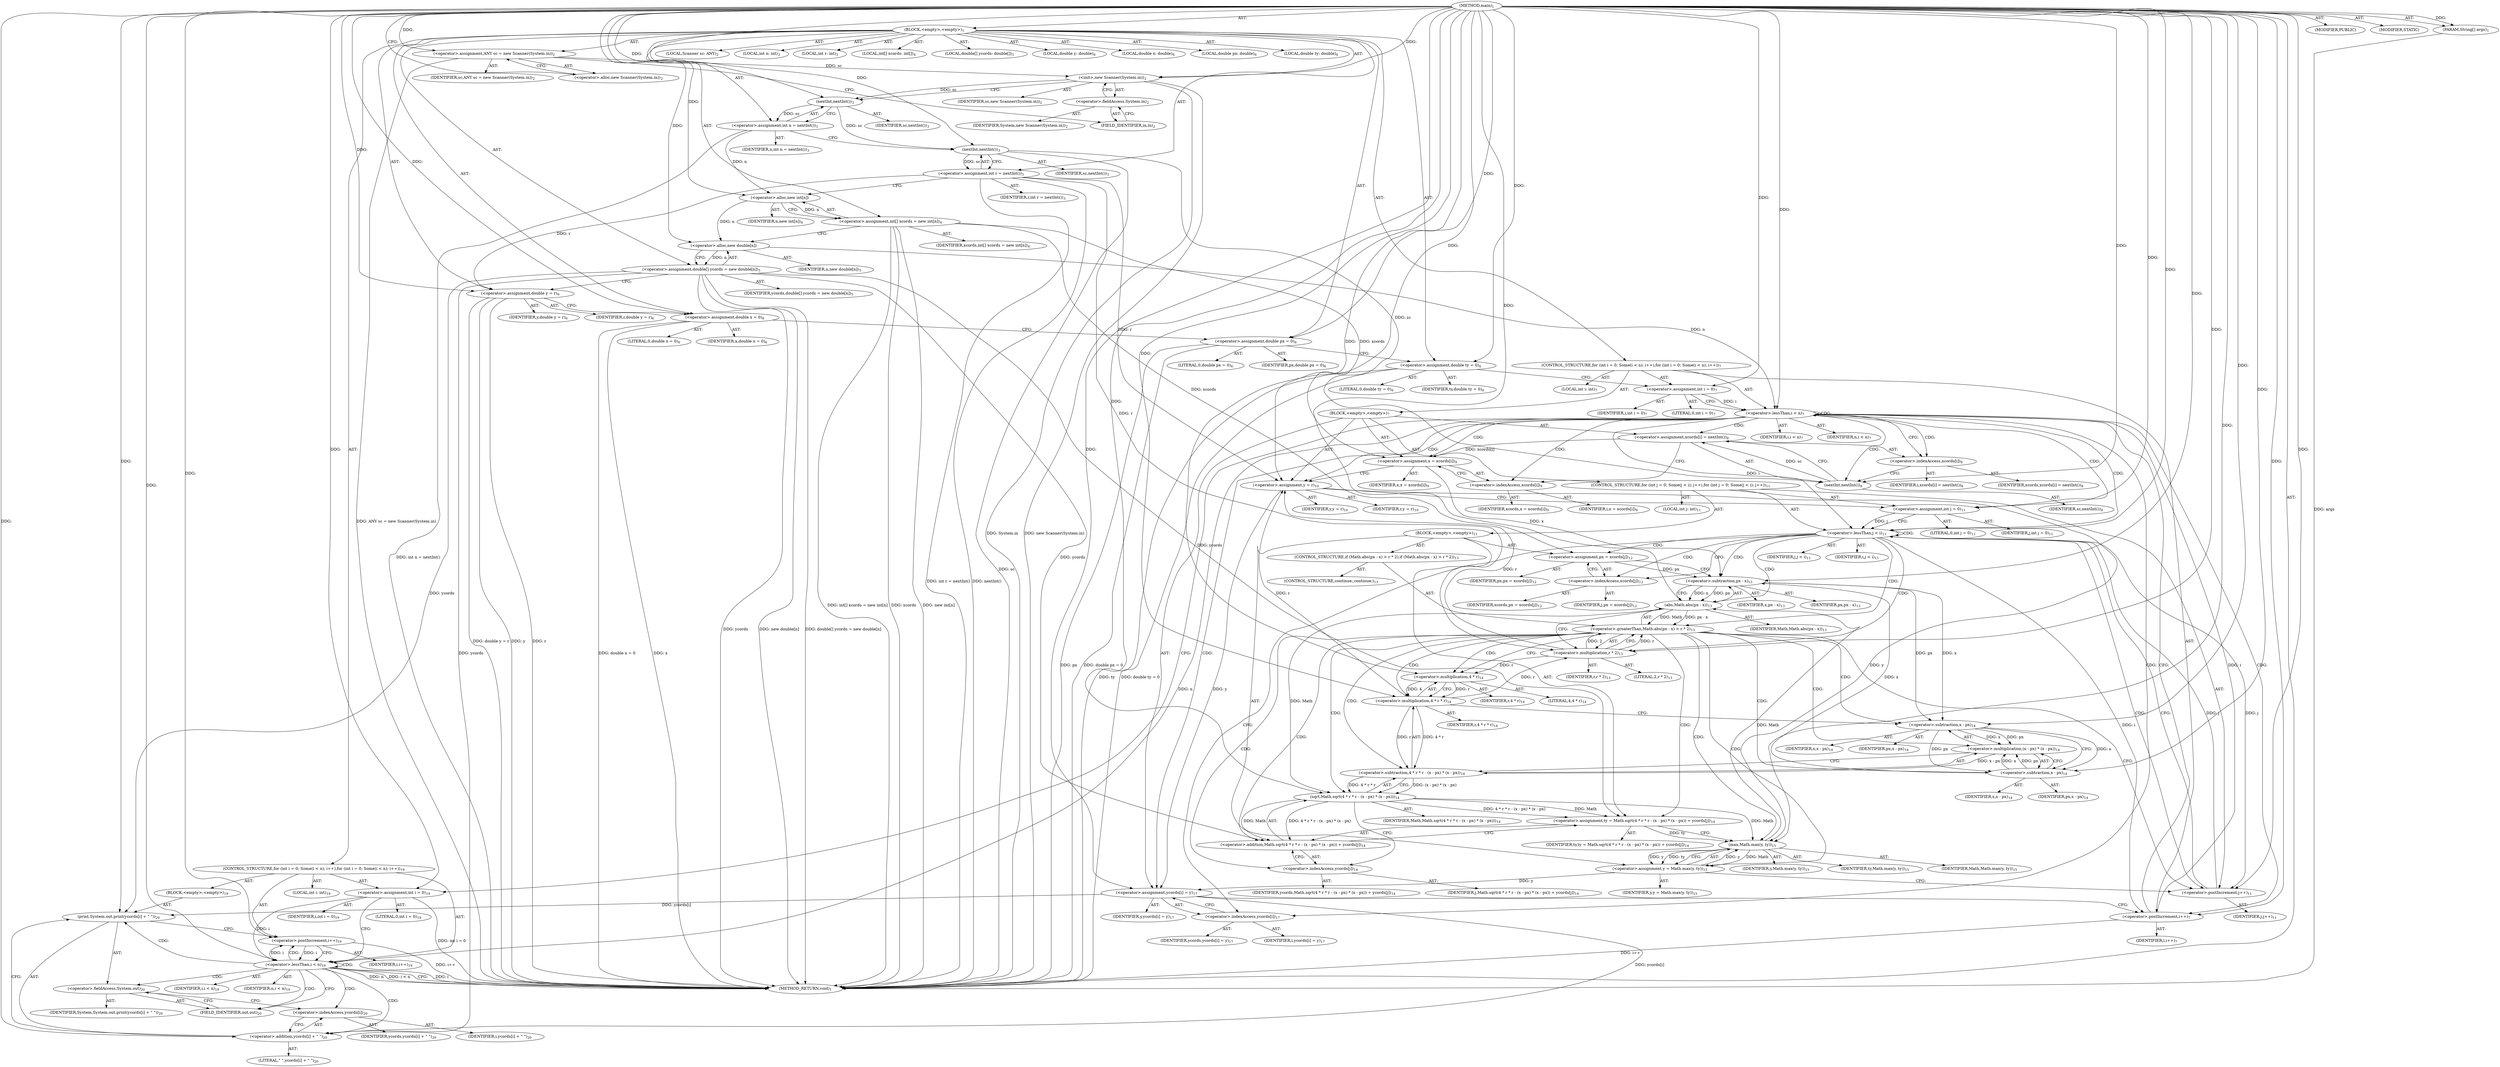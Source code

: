 digraph "main" {  
"19" [label = <(METHOD,main)<SUB>1</SUB>> ]
"20" [label = <(PARAM,String[] args)<SUB>1</SUB>> ]
"21" [label = <(BLOCK,&lt;empty&gt;,&lt;empty&gt;)<SUB>1</SUB>> ]
"4" [label = <(LOCAL,Scanner sc: ANY)<SUB>2</SUB>> ]
"22" [label = <(&lt;operator&gt;.assignment,ANY sc = new Scanner(System.in))<SUB>2</SUB>> ]
"23" [label = <(IDENTIFIER,sc,ANY sc = new Scanner(System.in))<SUB>2</SUB>> ]
"24" [label = <(&lt;operator&gt;.alloc,new Scanner(System.in))<SUB>2</SUB>> ]
"25" [label = <(&lt;init&gt;,new Scanner(System.in))<SUB>2</SUB>> ]
"3" [label = <(IDENTIFIER,sc,new Scanner(System.in))<SUB>2</SUB>> ]
"26" [label = <(&lt;operator&gt;.fieldAccess,System.in)<SUB>2</SUB>> ]
"27" [label = <(IDENTIFIER,System,new Scanner(System.in))<SUB>2</SUB>> ]
"28" [label = <(FIELD_IDENTIFIER,in,in)<SUB>2</SUB>> ]
"29" [label = <(LOCAL,int n: int)<SUB>3</SUB>> ]
"30" [label = <(LOCAL,int r: int)<SUB>3</SUB>> ]
"31" [label = <(&lt;operator&gt;.assignment,int n = nextInt())<SUB>3</SUB>> ]
"32" [label = <(IDENTIFIER,n,int n = nextInt())<SUB>3</SUB>> ]
"33" [label = <(nextInt,nextInt())<SUB>3</SUB>> ]
"34" [label = <(IDENTIFIER,sc,nextInt())<SUB>3</SUB>> ]
"35" [label = <(&lt;operator&gt;.assignment,int r = nextInt())<SUB>3</SUB>> ]
"36" [label = <(IDENTIFIER,r,int r = nextInt())<SUB>3</SUB>> ]
"37" [label = <(nextInt,nextInt())<SUB>3</SUB>> ]
"38" [label = <(IDENTIFIER,sc,nextInt())<SUB>3</SUB>> ]
"39" [label = <(LOCAL,int[] xcords: int[])<SUB>4</SUB>> ]
"40" [label = <(&lt;operator&gt;.assignment,int[] xcords = new int[n])<SUB>4</SUB>> ]
"41" [label = <(IDENTIFIER,xcords,int[] xcords = new int[n])<SUB>4</SUB>> ]
"42" [label = <(&lt;operator&gt;.alloc,new int[n])> ]
"43" [label = <(IDENTIFIER,n,new int[n])<SUB>4</SUB>> ]
"44" [label = <(LOCAL,double[] ycords: double[])<SUB>5</SUB>> ]
"45" [label = <(&lt;operator&gt;.assignment,double[] ycords = new double[n])<SUB>5</SUB>> ]
"46" [label = <(IDENTIFIER,ycords,double[] ycords = new double[n])<SUB>5</SUB>> ]
"47" [label = <(&lt;operator&gt;.alloc,new double[n])> ]
"48" [label = <(IDENTIFIER,n,new double[n])<SUB>5</SUB>> ]
"49" [label = <(LOCAL,double y: double)<SUB>6</SUB>> ]
"50" [label = <(LOCAL,double x: double)<SUB>6</SUB>> ]
"51" [label = <(LOCAL,double px: double)<SUB>6</SUB>> ]
"52" [label = <(LOCAL,double ty: double)<SUB>6</SUB>> ]
"53" [label = <(&lt;operator&gt;.assignment,double y = r)<SUB>6</SUB>> ]
"54" [label = <(IDENTIFIER,y,double y = r)<SUB>6</SUB>> ]
"55" [label = <(IDENTIFIER,r,double y = r)<SUB>6</SUB>> ]
"56" [label = <(&lt;operator&gt;.assignment,double x = 0)<SUB>6</SUB>> ]
"57" [label = <(IDENTIFIER,x,double x = 0)<SUB>6</SUB>> ]
"58" [label = <(LITERAL,0,double x = 0)<SUB>6</SUB>> ]
"59" [label = <(&lt;operator&gt;.assignment,double px = 0)<SUB>6</SUB>> ]
"60" [label = <(IDENTIFIER,px,double px = 0)<SUB>6</SUB>> ]
"61" [label = <(LITERAL,0,double px = 0)<SUB>6</SUB>> ]
"62" [label = <(&lt;operator&gt;.assignment,double ty = 0)<SUB>6</SUB>> ]
"63" [label = <(IDENTIFIER,ty,double ty = 0)<SUB>6</SUB>> ]
"64" [label = <(LITERAL,0,double ty = 0)<SUB>6</SUB>> ]
"65" [label = <(CONTROL_STRUCTURE,for (int i = 0; Some(i &lt; n); i++),for (int i = 0; Some(i &lt; n); i++))<SUB>7</SUB>> ]
"66" [label = <(LOCAL,int i: int)<SUB>7</SUB>> ]
"67" [label = <(&lt;operator&gt;.assignment,int i = 0)<SUB>7</SUB>> ]
"68" [label = <(IDENTIFIER,i,int i = 0)<SUB>7</SUB>> ]
"69" [label = <(LITERAL,0,int i = 0)<SUB>7</SUB>> ]
"70" [label = <(&lt;operator&gt;.lessThan,i &lt; n)<SUB>7</SUB>> ]
"71" [label = <(IDENTIFIER,i,i &lt; n)<SUB>7</SUB>> ]
"72" [label = <(IDENTIFIER,n,i &lt; n)<SUB>7</SUB>> ]
"73" [label = <(&lt;operator&gt;.postIncrement,i++)<SUB>7</SUB>> ]
"74" [label = <(IDENTIFIER,i,i++)<SUB>7</SUB>> ]
"75" [label = <(BLOCK,&lt;empty&gt;,&lt;empty&gt;)<SUB>7</SUB>> ]
"76" [label = <(&lt;operator&gt;.assignment,xcords[i] = nextInt())<SUB>8</SUB>> ]
"77" [label = <(&lt;operator&gt;.indexAccess,xcords[i])<SUB>8</SUB>> ]
"78" [label = <(IDENTIFIER,xcords,xcords[i] = nextInt())<SUB>8</SUB>> ]
"79" [label = <(IDENTIFIER,i,xcords[i] = nextInt())<SUB>8</SUB>> ]
"80" [label = <(nextInt,nextInt())<SUB>8</SUB>> ]
"81" [label = <(IDENTIFIER,sc,nextInt())<SUB>8</SUB>> ]
"82" [label = <(&lt;operator&gt;.assignment,x = xcords[i])<SUB>9</SUB>> ]
"83" [label = <(IDENTIFIER,x,x = xcords[i])<SUB>9</SUB>> ]
"84" [label = <(&lt;operator&gt;.indexAccess,xcords[i])<SUB>9</SUB>> ]
"85" [label = <(IDENTIFIER,xcords,x = xcords[i])<SUB>9</SUB>> ]
"86" [label = <(IDENTIFIER,i,x = xcords[i])<SUB>9</SUB>> ]
"87" [label = <(&lt;operator&gt;.assignment,y = r)<SUB>10</SUB>> ]
"88" [label = <(IDENTIFIER,y,y = r)<SUB>10</SUB>> ]
"89" [label = <(IDENTIFIER,r,y = r)<SUB>10</SUB>> ]
"90" [label = <(CONTROL_STRUCTURE,for (int j = 0; Some(j &lt; i); j++),for (int j = 0; Some(j &lt; i); j++))<SUB>11</SUB>> ]
"91" [label = <(LOCAL,int j: int)<SUB>11</SUB>> ]
"92" [label = <(&lt;operator&gt;.assignment,int j = 0)<SUB>11</SUB>> ]
"93" [label = <(IDENTIFIER,j,int j = 0)<SUB>11</SUB>> ]
"94" [label = <(LITERAL,0,int j = 0)<SUB>11</SUB>> ]
"95" [label = <(&lt;operator&gt;.lessThan,j &lt; i)<SUB>11</SUB>> ]
"96" [label = <(IDENTIFIER,j,j &lt; i)<SUB>11</SUB>> ]
"97" [label = <(IDENTIFIER,i,j &lt; i)<SUB>11</SUB>> ]
"98" [label = <(&lt;operator&gt;.postIncrement,j++)<SUB>11</SUB>> ]
"99" [label = <(IDENTIFIER,j,j++)<SUB>11</SUB>> ]
"100" [label = <(BLOCK,&lt;empty&gt;,&lt;empty&gt;)<SUB>11</SUB>> ]
"101" [label = <(&lt;operator&gt;.assignment,px = xcords[j])<SUB>12</SUB>> ]
"102" [label = <(IDENTIFIER,px,px = xcords[j])<SUB>12</SUB>> ]
"103" [label = <(&lt;operator&gt;.indexAccess,xcords[j])<SUB>12</SUB>> ]
"104" [label = <(IDENTIFIER,xcords,px = xcords[j])<SUB>12</SUB>> ]
"105" [label = <(IDENTIFIER,j,px = xcords[j])<SUB>12</SUB>> ]
"106" [label = <(CONTROL_STRUCTURE,if (Math.abs(px - x) &gt; r * 2),if (Math.abs(px - x) &gt; r * 2))<SUB>13</SUB>> ]
"107" [label = <(&lt;operator&gt;.greaterThan,Math.abs(px - x) &gt; r * 2)<SUB>13</SUB>> ]
"108" [label = <(abs,Math.abs(px - x))<SUB>13</SUB>> ]
"109" [label = <(IDENTIFIER,Math,Math.abs(px - x))<SUB>13</SUB>> ]
"110" [label = <(&lt;operator&gt;.subtraction,px - x)<SUB>13</SUB>> ]
"111" [label = <(IDENTIFIER,px,px - x)<SUB>13</SUB>> ]
"112" [label = <(IDENTIFIER,x,px - x)<SUB>13</SUB>> ]
"113" [label = <(&lt;operator&gt;.multiplication,r * 2)<SUB>13</SUB>> ]
"114" [label = <(IDENTIFIER,r,r * 2)<SUB>13</SUB>> ]
"115" [label = <(LITERAL,2,r * 2)<SUB>13</SUB>> ]
"116" [label = <(CONTROL_STRUCTURE,continue;,continue;)<SUB>13</SUB>> ]
"117" [label = <(&lt;operator&gt;.assignment,ty = Math.sqrt(4 * r * r - (x - px) * (x - px)) + ycords[j])<SUB>14</SUB>> ]
"118" [label = <(IDENTIFIER,ty,ty = Math.sqrt(4 * r * r - (x - px) * (x - px)) + ycords[j])<SUB>14</SUB>> ]
"119" [label = <(&lt;operator&gt;.addition,Math.sqrt(4 * r * r - (x - px) * (x - px)) + ycords[j])<SUB>14</SUB>> ]
"120" [label = <(sqrt,Math.sqrt(4 * r * r - (x - px) * (x - px)))<SUB>14</SUB>> ]
"121" [label = <(IDENTIFIER,Math,Math.sqrt(4 * r * r - (x - px) * (x - px)))<SUB>14</SUB>> ]
"122" [label = <(&lt;operator&gt;.subtraction,4 * r * r - (x - px) * (x - px))<SUB>14</SUB>> ]
"123" [label = <(&lt;operator&gt;.multiplication,4 * r * r)<SUB>14</SUB>> ]
"124" [label = <(&lt;operator&gt;.multiplication,4 * r)<SUB>14</SUB>> ]
"125" [label = <(LITERAL,4,4 * r)<SUB>14</SUB>> ]
"126" [label = <(IDENTIFIER,r,4 * r)<SUB>14</SUB>> ]
"127" [label = <(IDENTIFIER,r,4 * r * r)<SUB>14</SUB>> ]
"128" [label = <(&lt;operator&gt;.multiplication,(x - px) * (x - px))<SUB>14</SUB>> ]
"129" [label = <(&lt;operator&gt;.subtraction,x - px)<SUB>14</SUB>> ]
"130" [label = <(IDENTIFIER,x,x - px)<SUB>14</SUB>> ]
"131" [label = <(IDENTIFIER,px,x - px)<SUB>14</SUB>> ]
"132" [label = <(&lt;operator&gt;.subtraction,x - px)<SUB>14</SUB>> ]
"133" [label = <(IDENTIFIER,x,x - px)<SUB>14</SUB>> ]
"134" [label = <(IDENTIFIER,px,x - px)<SUB>14</SUB>> ]
"135" [label = <(&lt;operator&gt;.indexAccess,ycords[j])<SUB>14</SUB>> ]
"136" [label = <(IDENTIFIER,ycords,Math.sqrt(4 * r * r - (x - px) * (x - px)) + ycords[j])<SUB>14</SUB>> ]
"137" [label = <(IDENTIFIER,j,Math.sqrt(4 * r * r - (x - px) * (x - px)) + ycords[j])<SUB>14</SUB>> ]
"138" [label = <(&lt;operator&gt;.assignment,y = Math.max(y, ty))<SUB>15</SUB>> ]
"139" [label = <(IDENTIFIER,y,y = Math.max(y, ty))<SUB>15</SUB>> ]
"140" [label = <(max,Math.max(y, ty))<SUB>15</SUB>> ]
"141" [label = <(IDENTIFIER,Math,Math.max(y, ty))<SUB>15</SUB>> ]
"142" [label = <(IDENTIFIER,y,Math.max(y, ty))<SUB>15</SUB>> ]
"143" [label = <(IDENTIFIER,ty,Math.max(y, ty))<SUB>15</SUB>> ]
"144" [label = <(&lt;operator&gt;.assignment,ycords[i] = y)<SUB>17</SUB>> ]
"145" [label = <(&lt;operator&gt;.indexAccess,ycords[i])<SUB>17</SUB>> ]
"146" [label = <(IDENTIFIER,ycords,ycords[i] = y)<SUB>17</SUB>> ]
"147" [label = <(IDENTIFIER,i,ycords[i] = y)<SUB>17</SUB>> ]
"148" [label = <(IDENTIFIER,y,ycords[i] = y)<SUB>17</SUB>> ]
"149" [label = <(CONTROL_STRUCTURE,for (int i = 0; Some(i &lt; n); i++),for (int i = 0; Some(i &lt; n); i++))<SUB>19</SUB>> ]
"150" [label = <(LOCAL,int i: int)<SUB>19</SUB>> ]
"151" [label = <(&lt;operator&gt;.assignment,int i = 0)<SUB>19</SUB>> ]
"152" [label = <(IDENTIFIER,i,int i = 0)<SUB>19</SUB>> ]
"153" [label = <(LITERAL,0,int i = 0)<SUB>19</SUB>> ]
"154" [label = <(&lt;operator&gt;.lessThan,i &lt; n)<SUB>19</SUB>> ]
"155" [label = <(IDENTIFIER,i,i &lt; n)<SUB>19</SUB>> ]
"156" [label = <(IDENTIFIER,n,i &lt; n)<SUB>19</SUB>> ]
"157" [label = <(&lt;operator&gt;.postIncrement,i++)<SUB>19</SUB>> ]
"158" [label = <(IDENTIFIER,i,i++)<SUB>19</SUB>> ]
"159" [label = <(BLOCK,&lt;empty&gt;,&lt;empty&gt;)<SUB>19</SUB>> ]
"160" [label = <(print,System.out.print(ycords[i] + &quot; &quot;))<SUB>20</SUB>> ]
"161" [label = <(&lt;operator&gt;.fieldAccess,System.out)<SUB>20</SUB>> ]
"162" [label = <(IDENTIFIER,System,System.out.print(ycords[i] + &quot; &quot;))<SUB>20</SUB>> ]
"163" [label = <(FIELD_IDENTIFIER,out,out)<SUB>20</SUB>> ]
"164" [label = <(&lt;operator&gt;.addition,ycords[i] + &quot; &quot;)<SUB>20</SUB>> ]
"165" [label = <(&lt;operator&gt;.indexAccess,ycords[i])<SUB>20</SUB>> ]
"166" [label = <(IDENTIFIER,ycords,ycords[i] + &quot; &quot;)<SUB>20</SUB>> ]
"167" [label = <(IDENTIFIER,i,ycords[i] + &quot; &quot;)<SUB>20</SUB>> ]
"168" [label = <(LITERAL,&quot; &quot;,ycords[i] + &quot; &quot;)<SUB>20</SUB>> ]
"169" [label = <(MODIFIER,PUBLIC)> ]
"170" [label = <(MODIFIER,STATIC)> ]
"171" [label = <(METHOD_RETURN,void)<SUB>1</SUB>> ]
  "19" -> "20"  [ label = "AST: "] 
  "19" -> "21"  [ label = "AST: "] 
  "19" -> "169"  [ label = "AST: "] 
  "19" -> "170"  [ label = "AST: "] 
  "19" -> "171"  [ label = "AST: "] 
  "21" -> "4"  [ label = "AST: "] 
  "21" -> "22"  [ label = "AST: "] 
  "21" -> "25"  [ label = "AST: "] 
  "21" -> "29"  [ label = "AST: "] 
  "21" -> "30"  [ label = "AST: "] 
  "21" -> "31"  [ label = "AST: "] 
  "21" -> "35"  [ label = "AST: "] 
  "21" -> "39"  [ label = "AST: "] 
  "21" -> "40"  [ label = "AST: "] 
  "21" -> "44"  [ label = "AST: "] 
  "21" -> "45"  [ label = "AST: "] 
  "21" -> "49"  [ label = "AST: "] 
  "21" -> "50"  [ label = "AST: "] 
  "21" -> "51"  [ label = "AST: "] 
  "21" -> "52"  [ label = "AST: "] 
  "21" -> "53"  [ label = "AST: "] 
  "21" -> "56"  [ label = "AST: "] 
  "21" -> "59"  [ label = "AST: "] 
  "21" -> "62"  [ label = "AST: "] 
  "21" -> "65"  [ label = "AST: "] 
  "21" -> "149"  [ label = "AST: "] 
  "22" -> "23"  [ label = "AST: "] 
  "22" -> "24"  [ label = "AST: "] 
  "25" -> "3"  [ label = "AST: "] 
  "25" -> "26"  [ label = "AST: "] 
  "26" -> "27"  [ label = "AST: "] 
  "26" -> "28"  [ label = "AST: "] 
  "31" -> "32"  [ label = "AST: "] 
  "31" -> "33"  [ label = "AST: "] 
  "33" -> "34"  [ label = "AST: "] 
  "35" -> "36"  [ label = "AST: "] 
  "35" -> "37"  [ label = "AST: "] 
  "37" -> "38"  [ label = "AST: "] 
  "40" -> "41"  [ label = "AST: "] 
  "40" -> "42"  [ label = "AST: "] 
  "42" -> "43"  [ label = "AST: "] 
  "45" -> "46"  [ label = "AST: "] 
  "45" -> "47"  [ label = "AST: "] 
  "47" -> "48"  [ label = "AST: "] 
  "53" -> "54"  [ label = "AST: "] 
  "53" -> "55"  [ label = "AST: "] 
  "56" -> "57"  [ label = "AST: "] 
  "56" -> "58"  [ label = "AST: "] 
  "59" -> "60"  [ label = "AST: "] 
  "59" -> "61"  [ label = "AST: "] 
  "62" -> "63"  [ label = "AST: "] 
  "62" -> "64"  [ label = "AST: "] 
  "65" -> "66"  [ label = "AST: "] 
  "65" -> "67"  [ label = "AST: "] 
  "65" -> "70"  [ label = "AST: "] 
  "65" -> "73"  [ label = "AST: "] 
  "65" -> "75"  [ label = "AST: "] 
  "67" -> "68"  [ label = "AST: "] 
  "67" -> "69"  [ label = "AST: "] 
  "70" -> "71"  [ label = "AST: "] 
  "70" -> "72"  [ label = "AST: "] 
  "73" -> "74"  [ label = "AST: "] 
  "75" -> "76"  [ label = "AST: "] 
  "75" -> "82"  [ label = "AST: "] 
  "75" -> "87"  [ label = "AST: "] 
  "75" -> "90"  [ label = "AST: "] 
  "75" -> "144"  [ label = "AST: "] 
  "76" -> "77"  [ label = "AST: "] 
  "76" -> "80"  [ label = "AST: "] 
  "77" -> "78"  [ label = "AST: "] 
  "77" -> "79"  [ label = "AST: "] 
  "80" -> "81"  [ label = "AST: "] 
  "82" -> "83"  [ label = "AST: "] 
  "82" -> "84"  [ label = "AST: "] 
  "84" -> "85"  [ label = "AST: "] 
  "84" -> "86"  [ label = "AST: "] 
  "87" -> "88"  [ label = "AST: "] 
  "87" -> "89"  [ label = "AST: "] 
  "90" -> "91"  [ label = "AST: "] 
  "90" -> "92"  [ label = "AST: "] 
  "90" -> "95"  [ label = "AST: "] 
  "90" -> "98"  [ label = "AST: "] 
  "90" -> "100"  [ label = "AST: "] 
  "92" -> "93"  [ label = "AST: "] 
  "92" -> "94"  [ label = "AST: "] 
  "95" -> "96"  [ label = "AST: "] 
  "95" -> "97"  [ label = "AST: "] 
  "98" -> "99"  [ label = "AST: "] 
  "100" -> "101"  [ label = "AST: "] 
  "100" -> "106"  [ label = "AST: "] 
  "100" -> "117"  [ label = "AST: "] 
  "100" -> "138"  [ label = "AST: "] 
  "101" -> "102"  [ label = "AST: "] 
  "101" -> "103"  [ label = "AST: "] 
  "103" -> "104"  [ label = "AST: "] 
  "103" -> "105"  [ label = "AST: "] 
  "106" -> "107"  [ label = "AST: "] 
  "106" -> "116"  [ label = "AST: "] 
  "107" -> "108"  [ label = "AST: "] 
  "107" -> "113"  [ label = "AST: "] 
  "108" -> "109"  [ label = "AST: "] 
  "108" -> "110"  [ label = "AST: "] 
  "110" -> "111"  [ label = "AST: "] 
  "110" -> "112"  [ label = "AST: "] 
  "113" -> "114"  [ label = "AST: "] 
  "113" -> "115"  [ label = "AST: "] 
  "117" -> "118"  [ label = "AST: "] 
  "117" -> "119"  [ label = "AST: "] 
  "119" -> "120"  [ label = "AST: "] 
  "119" -> "135"  [ label = "AST: "] 
  "120" -> "121"  [ label = "AST: "] 
  "120" -> "122"  [ label = "AST: "] 
  "122" -> "123"  [ label = "AST: "] 
  "122" -> "128"  [ label = "AST: "] 
  "123" -> "124"  [ label = "AST: "] 
  "123" -> "127"  [ label = "AST: "] 
  "124" -> "125"  [ label = "AST: "] 
  "124" -> "126"  [ label = "AST: "] 
  "128" -> "129"  [ label = "AST: "] 
  "128" -> "132"  [ label = "AST: "] 
  "129" -> "130"  [ label = "AST: "] 
  "129" -> "131"  [ label = "AST: "] 
  "132" -> "133"  [ label = "AST: "] 
  "132" -> "134"  [ label = "AST: "] 
  "135" -> "136"  [ label = "AST: "] 
  "135" -> "137"  [ label = "AST: "] 
  "138" -> "139"  [ label = "AST: "] 
  "138" -> "140"  [ label = "AST: "] 
  "140" -> "141"  [ label = "AST: "] 
  "140" -> "142"  [ label = "AST: "] 
  "140" -> "143"  [ label = "AST: "] 
  "144" -> "145"  [ label = "AST: "] 
  "144" -> "148"  [ label = "AST: "] 
  "145" -> "146"  [ label = "AST: "] 
  "145" -> "147"  [ label = "AST: "] 
  "149" -> "150"  [ label = "AST: "] 
  "149" -> "151"  [ label = "AST: "] 
  "149" -> "154"  [ label = "AST: "] 
  "149" -> "157"  [ label = "AST: "] 
  "149" -> "159"  [ label = "AST: "] 
  "151" -> "152"  [ label = "AST: "] 
  "151" -> "153"  [ label = "AST: "] 
  "154" -> "155"  [ label = "AST: "] 
  "154" -> "156"  [ label = "AST: "] 
  "157" -> "158"  [ label = "AST: "] 
  "159" -> "160"  [ label = "AST: "] 
  "160" -> "161"  [ label = "AST: "] 
  "160" -> "164"  [ label = "AST: "] 
  "161" -> "162"  [ label = "AST: "] 
  "161" -> "163"  [ label = "AST: "] 
  "164" -> "165"  [ label = "AST: "] 
  "164" -> "168"  [ label = "AST: "] 
  "165" -> "166"  [ label = "AST: "] 
  "165" -> "167"  [ label = "AST: "] 
  "22" -> "28"  [ label = "CFG: "] 
  "25" -> "33"  [ label = "CFG: "] 
  "31" -> "37"  [ label = "CFG: "] 
  "35" -> "42"  [ label = "CFG: "] 
  "40" -> "47"  [ label = "CFG: "] 
  "45" -> "53"  [ label = "CFG: "] 
  "53" -> "56"  [ label = "CFG: "] 
  "56" -> "59"  [ label = "CFG: "] 
  "59" -> "62"  [ label = "CFG: "] 
  "62" -> "67"  [ label = "CFG: "] 
  "24" -> "22"  [ label = "CFG: "] 
  "26" -> "25"  [ label = "CFG: "] 
  "33" -> "31"  [ label = "CFG: "] 
  "37" -> "35"  [ label = "CFG: "] 
  "42" -> "40"  [ label = "CFG: "] 
  "47" -> "45"  [ label = "CFG: "] 
  "67" -> "70"  [ label = "CFG: "] 
  "70" -> "77"  [ label = "CFG: "] 
  "70" -> "151"  [ label = "CFG: "] 
  "73" -> "70"  [ label = "CFG: "] 
  "151" -> "154"  [ label = "CFG: "] 
  "154" -> "171"  [ label = "CFG: "] 
  "154" -> "163"  [ label = "CFG: "] 
  "157" -> "154"  [ label = "CFG: "] 
  "28" -> "26"  [ label = "CFG: "] 
  "76" -> "84"  [ label = "CFG: "] 
  "82" -> "87"  [ label = "CFG: "] 
  "87" -> "92"  [ label = "CFG: "] 
  "144" -> "73"  [ label = "CFG: "] 
  "160" -> "157"  [ label = "CFG: "] 
  "77" -> "80"  [ label = "CFG: "] 
  "80" -> "76"  [ label = "CFG: "] 
  "84" -> "82"  [ label = "CFG: "] 
  "92" -> "95"  [ label = "CFG: "] 
  "95" -> "103"  [ label = "CFG: "] 
  "95" -> "145"  [ label = "CFG: "] 
  "98" -> "95"  [ label = "CFG: "] 
  "145" -> "144"  [ label = "CFG: "] 
  "161" -> "165"  [ label = "CFG: "] 
  "164" -> "160"  [ label = "CFG: "] 
  "101" -> "110"  [ label = "CFG: "] 
  "117" -> "140"  [ label = "CFG: "] 
  "138" -> "98"  [ label = "CFG: "] 
  "163" -> "161"  [ label = "CFG: "] 
  "165" -> "164"  [ label = "CFG: "] 
  "103" -> "101"  [ label = "CFG: "] 
  "107" -> "98"  [ label = "CFG: "] 
  "107" -> "124"  [ label = "CFG: "] 
  "119" -> "117"  [ label = "CFG: "] 
  "140" -> "138"  [ label = "CFG: "] 
  "108" -> "113"  [ label = "CFG: "] 
  "113" -> "107"  [ label = "CFG: "] 
  "120" -> "135"  [ label = "CFG: "] 
  "135" -> "119"  [ label = "CFG: "] 
  "110" -> "108"  [ label = "CFG: "] 
  "122" -> "120"  [ label = "CFG: "] 
  "123" -> "129"  [ label = "CFG: "] 
  "128" -> "122"  [ label = "CFG: "] 
  "124" -> "123"  [ label = "CFG: "] 
  "129" -> "132"  [ label = "CFG: "] 
  "132" -> "128"  [ label = "CFG: "] 
  "19" -> "24"  [ label = "CFG: "] 
  "20" -> "171"  [ label = "DDG: args"] 
  "22" -> "171"  [ label = "DDG: ANY sc = new Scanner(System.in)"] 
  "25" -> "171"  [ label = "DDG: System.in"] 
  "25" -> "171"  [ label = "DDG: new Scanner(System.in)"] 
  "31" -> "171"  [ label = "DDG: int n = nextInt()"] 
  "37" -> "171"  [ label = "DDG: sc"] 
  "35" -> "171"  [ label = "DDG: nextInt()"] 
  "35" -> "171"  [ label = "DDG: int r = nextInt()"] 
  "40" -> "171"  [ label = "DDG: xcords"] 
  "40" -> "171"  [ label = "DDG: new int[n]"] 
  "40" -> "171"  [ label = "DDG: int[] xcords = new int[n]"] 
  "45" -> "171"  [ label = "DDG: ycords"] 
  "45" -> "171"  [ label = "DDG: new double[n]"] 
  "45" -> "171"  [ label = "DDG: double[] ycords = new double[n]"] 
  "53" -> "171"  [ label = "DDG: y"] 
  "53" -> "171"  [ label = "DDG: r"] 
  "53" -> "171"  [ label = "DDG: double y = r"] 
  "56" -> "171"  [ label = "DDG: x"] 
  "56" -> "171"  [ label = "DDG: double x = 0"] 
  "59" -> "171"  [ label = "DDG: px"] 
  "59" -> "171"  [ label = "DDG: double px = 0"] 
  "62" -> "171"  [ label = "DDG: ty"] 
  "62" -> "171"  [ label = "DDG: double ty = 0"] 
  "151" -> "171"  [ label = "DDG: int i = 0"] 
  "154" -> "171"  [ label = "DDG: i"] 
  "154" -> "171"  [ label = "DDG: n"] 
  "154" -> "171"  [ label = "DDG: i &lt; n"] 
  "157" -> "171"  [ label = "DDG: i++"] 
  "73" -> "171"  [ label = "DDG: i++"] 
  "19" -> "20"  [ label = "DDG: "] 
  "19" -> "22"  [ label = "DDG: "] 
  "33" -> "31"  [ label = "DDG: sc"] 
  "37" -> "35"  [ label = "DDG: sc"] 
  "42" -> "40"  [ label = "DDG: n"] 
  "47" -> "45"  [ label = "DDG: n"] 
  "35" -> "53"  [ label = "DDG: r"] 
  "19" -> "53"  [ label = "DDG: "] 
  "19" -> "56"  [ label = "DDG: "] 
  "19" -> "59"  [ label = "DDG: "] 
  "19" -> "62"  [ label = "DDG: "] 
  "22" -> "25"  [ label = "DDG: sc"] 
  "19" -> "25"  [ label = "DDG: "] 
  "19" -> "67"  [ label = "DDG: "] 
  "19" -> "151"  [ label = "DDG: "] 
  "25" -> "33"  [ label = "DDG: sc"] 
  "19" -> "33"  [ label = "DDG: "] 
  "33" -> "37"  [ label = "DDG: sc"] 
  "19" -> "37"  [ label = "DDG: "] 
  "31" -> "42"  [ label = "DDG: n"] 
  "19" -> "42"  [ label = "DDG: "] 
  "42" -> "47"  [ label = "DDG: n"] 
  "19" -> "47"  [ label = "DDG: "] 
  "67" -> "70"  [ label = "DDG: i"] 
  "73" -> "70"  [ label = "DDG: i"] 
  "19" -> "70"  [ label = "DDG: "] 
  "47" -> "70"  [ label = "DDG: n"] 
  "95" -> "73"  [ label = "DDG: i"] 
  "19" -> "73"  [ label = "DDG: "] 
  "80" -> "76"  [ label = "DDG: sc"] 
  "40" -> "82"  [ label = "DDG: xcords"] 
  "76" -> "82"  [ label = "DDG: xcords[i]"] 
  "113" -> "87"  [ label = "DDG: r"] 
  "123" -> "87"  [ label = "DDG: r"] 
  "19" -> "87"  [ label = "DDG: "] 
  "35" -> "87"  [ label = "DDG: r"] 
  "87" -> "144"  [ label = "DDG: y"] 
  "138" -> "144"  [ label = "DDG: y"] 
  "19" -> "144"  [ label = "DDG: "] 
  "151" -> "154"  [ label = "DDG: i"] 
  "157" -> "154"  [ label = "DDG: i"] 
  "19" -> "154"  [ label = "DDG: "] 
  "70" -> "154"  [ label = "DDG: n"] 
  "154" -> "157"  [ label = "DDG: i"] 
  "19" -> "157"  [ label = "DDG: "] 
  "19" -> "92"  [ label = "DDG: "] 
  "45" -> "160"  [ label = "DDG: ycords"] 
  "144" -> "160"  [ label = "DDG: ycords[i]"] 
  "19" -> "160"  [ label = "DDG: "] 
  "37" -> "80"  [ label = "DDG: sc"] 
  "19" -> "80"  [ label = "DDG: "] 
  "92" -> "95"  [ label = "DDG: j"] 
  "98" -> "95"  [ label = "DDG: j"] 
  "19" -> "95"  [ label = "DDG: "] 
  "70" -> "95"  [ label = "DDG: i"] 
  "95" -> "98"  [ label = "DDG: j"] 
  "19" -> "98"  [ label = "DDG: "] 
  "40" -> "101"  [ label = "DDG: xcords"] 
  "120" -> "117"  [ label = "DDG: Math"] 
  "120" -> "117"  [ label = "DDG: 4 * r * r - (x - px) * (x - px)"] 
  "45" -> "117"  [ label = "DDG: ycords"] 
  "140" -> "138"  [ label = "DDG: Math"] 
  "140" -> "138"  [ label = "DDG: y"] 
  "140" -> "138"  [ label = "DDG: ty"] 
  "45" -> "164"  [ label = "DDG: ycords"] 
  "144" -> "164"  [ label = "DDG: ycords[i]"] 
  "19" -> "164"  [ label = "DDG: "] 
  "108" -> "107"  [ label = "DDG: Math"] 
  "108" -> "107"  [ label = "DDG: px - x"] 
  "113" -> "107"  [ label = "DDG: r"] 
  "113" -> "107"  [ label = "DDG: 2"] 
  "120" -> "119"  [ label = "DDG: Math"] 
  "120" -> "119"  [ label = "DDG: 4 * r * r - (x - px) * (x - px)"] 
  "45" -> "119"  [ label = "DDG: ycords"] 
  "120" -> "140"  [ label = "DDG: Math"] 
  "19" -> "140"  [ label = "DDG: "] 
  "87" -> "140"  [ label = "DDG: y"] 
  "138" -> "140"  [ label = "DDG: y"] 
  "117" -> "140"  [ label = "DDG: ty"] 
  "140" -> "108"  [ label = "DDG: Math"] 
  "19" -> "108"  [ label = "DDG: "] 
  "110" -> "108"  [ label = "DDG: px"] 
  "110" -> "108"  [ label = "DDG: x"] 
  "123" -> "113"  [ label = "DDG: r"] 
  "19" -> "113"  [ label = "DDG: "] 
  "35" -> "113"  [ label = "DDG: r"] 
  "108" -> "120"  [ label = "DDG: Math"] 
  "19" -> "120"  [ label = "DDG: "] 
  "122" -> "120"  [ label = "DDG: 4 * r * r"] 
  "122" -> "120"  [ label = "DDG: (x - px) * (x - px)"] 
  "101" -> "110"  [ label = "DDG: px"] 
  "19" -> "110"  [ label = "DDG: "] 
  "82" -> "110"  [ label = "DDG: x"] 
  "132" -> "110"  [ label = "DDG: x"] 
  "123" -> "122"  [ label = "DDG: 4 * r"] 
  "123" -> "122"  [ label = "DDG: r"] 
  "128" -> "122"  [ label = "DDG: x - px"] 
  "124" -> "123"  [ label = "DDG: 4"] 
  "124" -> "123"  [ label = "DDG: r"] 
  "19" -> "123"  [ label = "DDG: "] 
  "129" -> "128"  [ label = "DDG: x"] 
  "129" -> "128"  [ label = "DDG: px"] 
  "132" -> "128"  [ label = "DDG: x"] 
  "132" -> "128"  [ label = "DDG: px"] 
  "19" -> "124"  [ label = "DDG: "] 
  "113" -> "124"  [ label = "DDG: r"] 
  "110" -> "129"  [ label = "DDG: x"] 
  "19" -> "129"  [ label = "DDG: "] 
  "110" -> "129"  [ label = "DDG: px"] 
  "129" -> "132"  [ label = "DDG: x"] 
  "19" -> "132"  [ label = "DDG: "] 
  "129" -> "132"  [ label = "DDG: px"] 
  "70" -> "73"  [ label = "CDG: "] 
  "70" -> "77"  [ label = "CDG: "] 
  "70" -> "145"  [ label = "CDG: "] 
  "70" -> "84"  [ label = "CDG: "] 
  "70" -> "95"  [ label = "CDG: "] 
  "70" -> "92"  [ label = "CDG: "] 
  "70" -> "76"  [ label = "CDG: "] 
  "70" -> "87"  [ label = "CDG: "] 
  "70" -> "144"  [ label = "CDG: "] 
  "70" -> "82"  [ label = "CDG: "] 
  "70" -> "80"  [ label = "CDG: "] 
  "70" -> "70"  [ label = "CDG: "] 
  "154" -> "160"  [ label = "CDG: "] 
  "154" -> "154"  [ label = "CDG: "] 
  "154" -> "161"  [ label = "CDG: "] 
  "154" -> "163"  [ label = "CDG: "] 
  "154" -> "157"  [ label = "CDG: "] 
  "154" -> "165"  [ label = "CDG: "] 
  "154" -> "164"  [ label = "CDG: "] 
  "95" -> "107"  [ label = "CDG: "] 
  "95" -> "98"  [ label = "CDG: "] 
  "95" -> "113"  [ label = "CDG: "] 
  "95" -> "103"  [ label = "CDG: "] 
  "95" -> "95"  [ label = "CDG: "] 
  "95" -> "101"  [ label = "CDG: "] 
  "95" -> "110"  [ label = "CDG: "] 
  "95" -> "108"  [ label = "CDG: "] 
  "107" -> "120"  [ label = "CDG: "] 
  "107" -> "122"  [ label = "CDG: "] 
  "107" -> "128"  [ label = "CDG: "] 
  "107" -> "132"  [ label = "CDG: "] 
  "107" -> "119"  [ label = "CDG: "] 
  "107" -> "123"  [ label = "CDG: "] 
  "107" -> "129"  [ label = "CDG: "] 
  "107" -> "138"  [ label = "CDG: "] 
  "107" -> "140"  [ label = "CDG: "] 
  "107" -> "135"  [ label = "CDG: "] 
  "107" -> "117"  [ label = "CDG: "] 
  "107" -> "124"  [ label = "CDG: "] 
}
